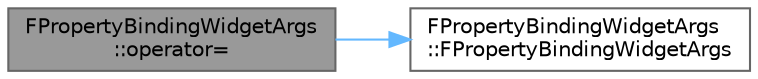 digraph "FPropertyBindingWidgetArgs::operator="
{
 // INTERACTIVE_SVG=YES
 // LATEX_PDF_SIZE
  bgcolor="transparent";
  edge [fontname=Helvetica,fontsize=10,labelfontname=Helvetica,labelfontsize=10];
  node [fontname=Helvetica,fontsize=10,shape=box,height=0.2,width=0.4];
  rankdir="LR";
  Node1 [id="Node000001",label="FPropertyBindingWidgetArgs\l::operator=",height=0.2,width=0.4,color="gray40", fillcolor="grey60", style="filled", fontcolor="black",tooltip=" "];
  Node1 -> Node2 [id="edge1_Node000001_Node000002",color="steelblue1",style="solid",tooltip=" "];
  Node2 [id="Node000002",label="FPropertyBindingWidgetArgs\l::FPropertyBindingWidgetArgs",height=0.2,width=0.4,color="grey40", fillcolor="white", style="filled",URL="$d1/df6/structFPropertyBindingWidgetArgs.html#a575c2e252b9d8974645bf17f574a81ee",tooltip=" "];
}
